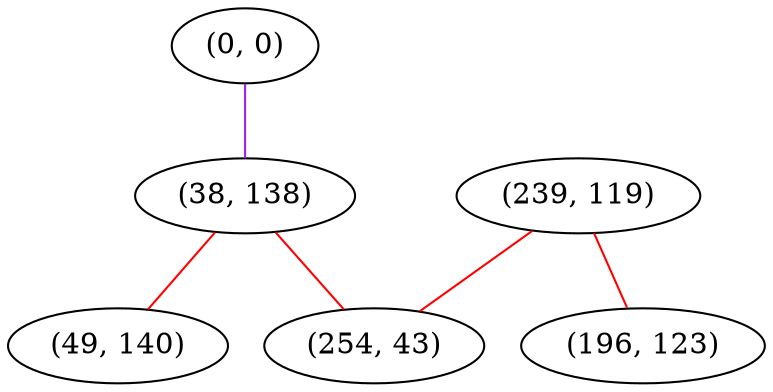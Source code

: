 graph "" {
"(0, 0)";
"(239, 119)";
"(38, 138)";
"(196, 123)";
"(254, 43)";
"(49, 140)";
"(0, 0)" -- "(38, 138)"  [color=purple, key=0, weight=4];
"(239, 119)" -- "(254, 43)"  [color=red, key=0, weight=1];
"(239, 119)" -- "(196, 123)"  [color=red, key=0, weight=1];
"(38, 138)" -- "(254, 43)"  [color=red, key=0, weight=1];
"(38, 138)" -- "(49, 140)"  [color=red, key=0, weight=1];
}
